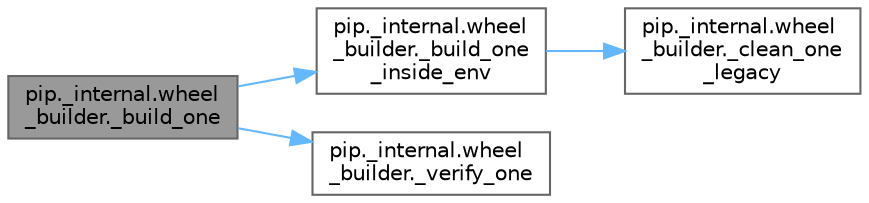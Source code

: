 digraph "pip._internal.wheel_builder._build_one"
{
 // LATEX_PDF_SIZE
  bgcolor="transparent";
  edge [fontname=Helvetica,fontsize=10,labelfontname=Helvetica,labelfontsize=10];
  node [fontname=Helvetica,fontsize=10,shape=box,height=0.2,width=0.4];
  rankdir="LR";
  Node1 [id="Node000001",label="pip._internal.wheel\l_builder._build_one",height=0.2,width=0.4,color="gray40", fillcolor="grey60", style="filled", fontcolor="black",tooltip=" "];
  Node1 -> Node2 [id="edge1_Node000001_Node000002",color="steelblue1",style="solid",tooltip=" "];
  Node2 [id="Node000002",label="pip._internal.wheel\l_builder._build_one\l_inside_env",height=0.2,width=0.4,color="grey40", fillcolor="white", style="filled",URL="$namespacepip_1_1__internal_1_1wheel__builder.html#a9b357aa7fae30699be297b08b05537dd",tooltip=" "];
  Node2 -> Node3 [id="edge2_Node000002_Node000003",color="steelblue1",style="solid",tooltip=" "];
  Node3 [id="Node000003",label="pip._internal.wheel\l_builder._clean_one\l_legacy",height=0.2,width=0.4,color="grey40", fillcolor="white", style="filled",URL="$namespacepip_1_1__internal_1_1wheel__builder.html#a00a1d5e0c5c39881fab743158a3959ac",tooltip=" "];
  Node1 -> Node4 [id="edge3_Node000001_Node000004",color="steelblue1",style="solid",tooltip=" "];
  Node4 [id="Node000004",label="pip._internal.wheel\l_builder._verify_one",height=0.2,width=0.4,color="grey40", fillcolor="white", style="filled",URL="$namespacepip_1_1__internal_1_1wheel__builder.html#abaf7c93a749dbb7ec059c99dd4a9f933",tooltip=" "];
}
